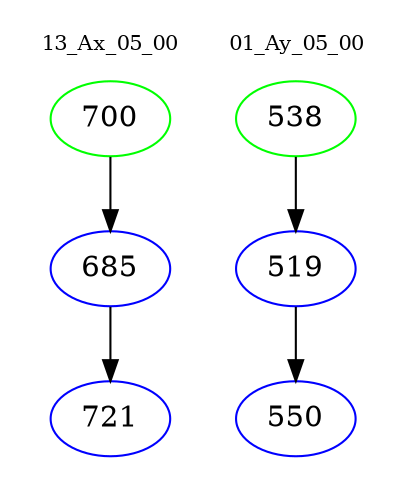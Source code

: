 digraph{
subgraph cluster_0 {
color = white
label = "13_Ax_05_00";
fontsize=10;
T0_700 [label="700", color="green"]
T0_700 -> T0_685 [color="black"]
T0_685 [label="685", color="blue"]
T0_685 -> T0_721 [color="black"]
T0_721 [label="721", color="blue"]
}
subgraph cluster_1 {
color = white
label = "01_Ay_05_00";
fontsize=10;
T1_538 [label="538", color="green"]
T1_538 -> T1_519 [color="black"]
T1_519 [label="519", color="blue"]
T1_519 -> T1_550 [color="black"]
T1_550 [label="550", color="blue"]
}
}
